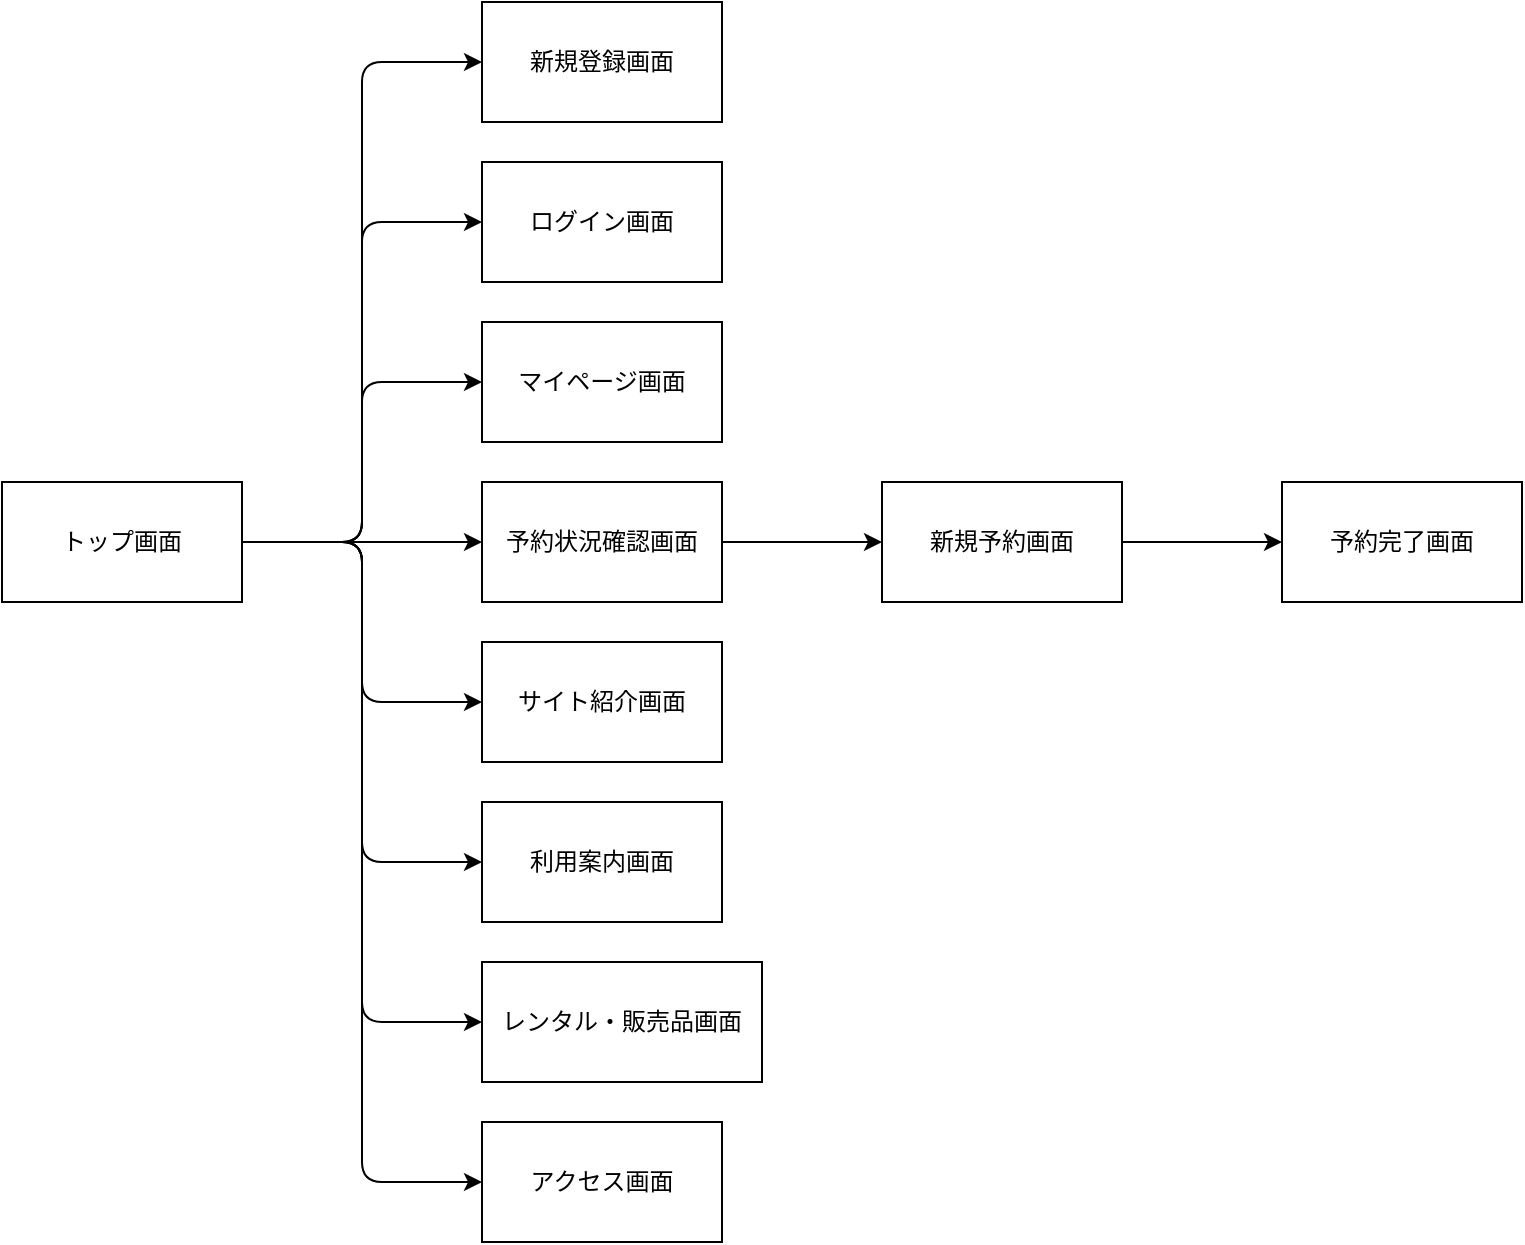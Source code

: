 <mxfile>
    <diagram id="7dsrp3RFEKBv42BIJf4D" name="ページ1">
        <mxGraphModel dx="990" dy="631" grid="1" gridSize="10" guides="1" tooltips="1" connect="1" arrows="1" fold="1" page="1" pageScale="1" pageWidth="827" pageHeight="1169" math="0" shadow="0">
            <root>
                <mxCell id="0"/>
                <mxCell id="1" parent="0"/>
                <mxCell id="92" style="edgeStyle=none;html=1;exitX=1;exitY=0.5;exitDx=0;exitDy=0;entryX=0;entryY=0.5;entryDx=0;entryDy=0;" edge="1" parent="1" source="81" target="85">
                    <mxGeometry relative="1" as="geometry">
                        <mxPoint x="200" y="270" as="targetPoint"/>
                        <Array as="points">
                            <mxPoint x="200" y="270"/>
                        </Array>
                    </mxGeometry>
                </mxCell>
                <mxCell id="93" style="edgeStyle=none;html=1;exitX=1;exitY=0.5;exitDx=0;exitDy=0;entryX=0;entryY=0.5;entryDx=0;entryDy=0;" edge="1" parent="1" source="81" target="82">
                    <mxGeometry relative="1" as="geometry">
                        <Array as="points">
                            <mxPoint x="220" y="270"/>
                            <mxPoint x="220" y="30"/>
                        </Array>
                    </mxGeometry>
                </mxCell>
                <mxCell id="94" style="edgeStyle=none;html=1;exitX=1;exitY=0.5;exitDx=0;exitDy=0;entryX=0;entryY=0.5;entryDx=0;entryDy=0;" edge="1" parent="1" source="81" target="83">
                    <mxGeometry relative="1" as="geometry">
                        <Array as="points">
                            <mxPoint x="220" y="270"/>
                            <mxPoint x="220" y="110"/>
                        </Array>
                    </mxGeometry>
                </mxCell>
                <mxCell id="97" style="edgeStyle=none;html=1;exitX=1;exitY=0.5;exitDx=0;exitDy=0;entryX=0;entryY=0.5;entryDx=0;entryDy=0;" edge="1" parent="1" source="81" target="84">
                    <mxGeometry relative="1" as="geometry">
                        <mxPoint x="230" y="190" as="targetPoint"/>
                        <Array as="points">
                            <mxPoint x="220" y="270"/>
                            <mxPoint x="220" y="190"/>
                        </Array>
                    </mxGeometry>
                </mxCell>
                <mxCell id="98" style="edgeStyle=none;html=1;exitX=1;exitY=0.5;exitDx=0;exitDy=0;entryX=0;entryY=0.5;entryDx=0;entryDy=0;" edge="1" parent="1" source="81" target="89">
                    <mxGeometry relative="1" as="geometry">
                        <Array as="points">
                            <mxPoint x="220" y="270"/>
                            <mxPoint x="220" y="350"/>
                        </Array>
                    </mxGeometry>
                </mxCell>
                <mxCell id="99" style="edgeStyle=none;html=1;exitX=1;exitY=0.5;exitDx=0;exitDy=0;entryX=0;entryY=0.5;entryDx=0;entryDy=0;" edge="1" parent="1" source="81" target="88">
                    <mxGeometry relative="1" as="geometry">
                        <mxPoint x="230" y="430" as="targetPoint"/>
                        <Array as="points">
                            <mxPoint x="220" y="270"/>
                            <mxPoint x="220" y="430"/>
                        </Array>
                    </mxGeometry>
                </mxCell>
                <mxCell id="100" style="edgeStyle=none;html=1;exitX=1;exitY=0.5;exitDx=0;exitDy=0;entryX=0;entryY=0.5;entryDx=0;entryDy=0;" edge="1" parent="1" source="81" target="90">
                    <mxGeometry relative="1" as="geometry">
                        <Array as="points">
                            <mxPoint x="220" y="270"/>
                            <mxPoint x="220" y="510"/>
                        </Array>
                    </mxGeometry>
                </mxCell>
                <mxCell id="101" style="edgeStyle=none;html=1;exitX=1;exitY=0.5;exitDx=0;exitDy=0;entryX=0;entryY=0.5;entryDx=0;entryDy=0;" edge="1" parent="1" source="81" target="91">
                    <mxGeometry relative="1" as="geometry">
                        <Array as="points">
                            <mxPoint x="220" y="270"/>
                            <mxPoint x="220" y="590"/>
                        </Array>
                    </mxGeometry>
                </mxCell>
                <mxCell id="81" value="トップ画面" style="rounded=0;whiteSpace=wrap;html=1;" vertex="1" parent="1">
                    <mxGeometry x="40" y="240" width="120" height="60" as="geometry"/>
                </mxCell>
                <mxCell id="82" value="新規登録画面" style="rounded=0;whiteSpace=wrap;html=1;" vertex="1" parent="1">
                    <mxGeometry x="280" width="120" height="60" as="geometry"/>
                </mxCell>
                <mxCell id="83" value="ログイン画面" style="rounded=0;whiteSpace=wrap;html=1;" vertex="1" parent="1">
                    <mxGeometry x="280" y="80" width="120" height="60" as="geometry"/>
                </mxCell>
                <mxCell id="84" value="マイページ画面" style="rounded=0;whiteSpace=wrap;html=1;" vertex="1" parent="1">
                    <mxGeometry x="280" y="160" width="120" height="60" as="geometry"/>
                </mxCell>
                <mxCell id="95" style="edgeStyle=none;html=1;exitX=1;exitY=0.5;exitDx=0;exitDy=0;entryX=0;entryY=0.5;entryDx=0;entryDy=0;" edge="1" parent="1" source="85" target="86">
                    <mxGeometry relative="1" as="geometry"/>
                </mxCell>
                <mxCell id="85" value="予約状況確認画面" style="rounded=0;whiteSpace=wrap;html=1;" vertex="1" parent="1">
                    <mxGeometry x="280" y="240" width="120" height="60" as="geometry"/>
                </mxCell>
                <mxCell id="96" style="edgeStyle=none;html=1;exitX=1;exitY=0.5;exitDx=0;exitDy=0;entryX=0;entryY=0.5;entryDx=0;entryDy=0;" edge="1" parent="1" source="86" target="87">
                    <mxGeometry relative="1" as="geometry"/>
                </mxCell>
                <mxCell id="86" value="新規予約画面" style="rounded=0;whiteSpace=wrap;html=1;" vertex="1" parent="1">
                    <mxGeometry x="480" y="240" width="120" height="60" as="geometry"/>
                </mxCell>
                <mxCell id="87" value="予約完了画面" style="rounded=0;whiteSpace=wrap;html=1;" vertex="1" parent="1">
                    <mxGeometry x="680" y="240" width="120" height="60" as="geometry"/>
                </mxCell>
                <mxCell id="88" value="利用案内画面" style="rounded=0;whiteSpace=wrap;html=1;" vertex="1" parent="1">
                    <mxGeometry x="280" y="400" width="120" height="60" as="geometry"/>
                </mxCell>
                <mxCell id="89" value="サイト紹介画面" style="rounded=0;whiteSpace=wrap;html=1;" vertex="1" parent="1">
                    <mxGeometry x="280" y="320" width="120" height="60" as="geometry"/>
                </mxCell>
                <mxCell id="90" value="レンタル・販売品画面" style="rounded=0;whiteSpace=wrap;html=1;" vertex="1" parent="1">
                    <mxGeometry x="280" y="480" width="140" height="60" as="geometry"/>
                </mxCell>
                <mxCell id="91" value="アクセス画面" style="rounded=0;whiteSpace=wrap;html=1;" vertex="1" parent="1">
                    <mxGeometry x="280" y="560" width="120" height="60" as="geometry"/>
                </mxCell>
            </root>
        </mxGraphModel>
    </diagram>
</mxfile>